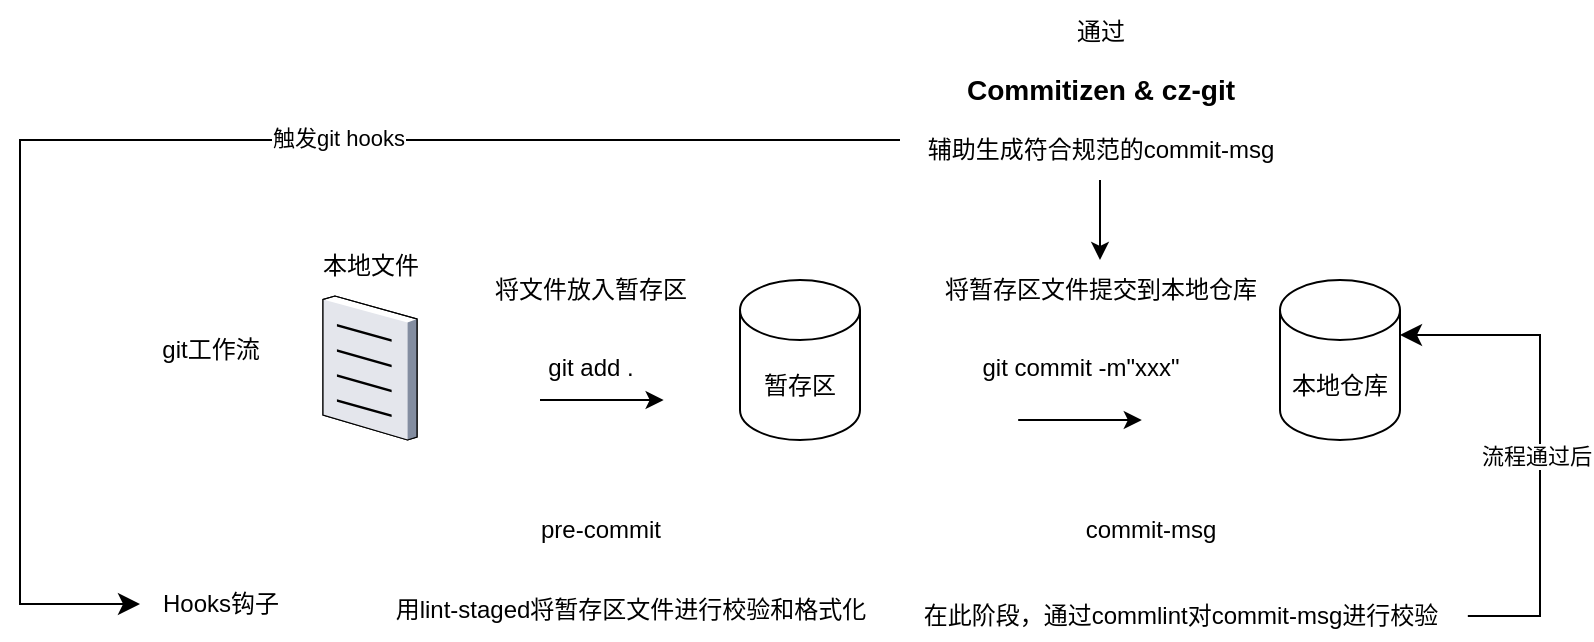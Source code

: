 <mxfile>
    <diagram id="cAuU32fUkcN1DY1V5kym" name="第 1 页">
        <mxGraphModel dx="833" dy="465" grid="1" gridSize="10" guides="1" tooltips="1" connect="1" arrows="1" fold="1" page="1" pageScale="1" pageWidth="827" pageHeight="1169" math="0" shadow="0">
            <root>
                <mxCell id="0"/>
                <mxCell id="1" parent="0"/>
                <mxCell id="5" value="将文件放入暂存区" style="text;html=1;align=center;verticalAlign=middle;resizable=0;points=[];autosize=1;strokeColor=none;fillColor=none;" vertex="1" parent="1">
                    <mxGeometry x="235" y="200" width="120" height="30" as="geometry"/>
                </mxCell>
                <mxCell id="6" value="暂存区" style="shape=cylinder3;whiteSpace=wrap;html=1;boundedLbl=1;backgroundOutline=1;size=15;" vertex="1" parent="1">
                    <mxGeometry x="370" y="210" width="60" height="80" as="geometry"/>
                </mxCell>
                <mxCell id="13" value="本地仓库" style="shape=cylinder3;whiteSpace=wrap;html=1;boundedLbl=1;backgroundOutline=1;size=15;" vertex="1" parent="1">
                    <mxGeometry x="640" y="210" width="60" height="80" as="geometry"/>
                </mxCell>
                <mxCell id="15" value="" style="verticalLabelPosition=bottom;sketch=0;aspect=fixed;html=1;verticalAlign=top;strokeColor=none;align=center;outlineConnect=0;shape=mxgraph.citrix.document;" vertex="1" parent="1">
                    <mxGeometry x="161.5" y="218" width="47" height="72" as="geometry"/>
                </mxCell>
                <mxCell id="16" value="本地文件" style="text;html=1;align=center;verticalAlign=middle;resizable=0;points=[];autosize=1;strokeColor=none;fillColor=none;" vertex="1" parent="1">
                    <mxGeometry x="150" y="188" width="70" height="30" as="geometry"/>
                </mxCell>
                <mxCell id="18" value="&lt;span style=&quot;&quot;&gt;git add .&lt;/span&gt;" style="text;html=1;align=center;verticalAlign=middle;resizable=0;points=[];autosize=1;strokeColor=none;fillColor=none;" vertex="1" parent="1">
                    <mxGeometry x="260" y="239" width="70" height="30" as="geometry"/>
                </mxCell>
                <mxCell id="20" value="&lt;span style=&quot;&quot;&gt;git commit -m&quot;xxx&quot;&lt;/span&gt;" style="text;html=1;align=center;verticalAlign=middle;resizable=0;points=[];autosize=1;strokeColor=none;fillColor=none;" vertex="1" parent="1">
                    <mxGeometry x="480" y="239" width="120" height="30" as="geometry"/>
                </mxCell>
                <mxCell id="21" value="将暂存区文件提交到本地仓库" style="text;html=1;align=center;verticalAlign=middle;resizable=0;points=[];autosize=1;strokeColor=none;fillColor=none;" vertex="1" parent="1">
                    <mxGeometry x="460" y="200" width="180" height="30" as="geometry"/>
                </mxCell>
                <mxCell id="22" value="" style="endArrow=classic;html=1;entryX=1.026;entryY=1.1;entryDx=0;entryDy=0;entryPerimeter=0;" edge="1" parent="1">
                    <mxGeometry width="50" height="50" relative="1" as="geometry">
                        <mxPoint x="270" y="270" as="sourcePoint"/>
                        <mxPoint x="331.82" y="270" as="targetPoint"/>
                    </mxGeometry>
                </mxCell>
                <mxCell id="23" value="" style="endArrow=classic;html=1;entryX=1.026;entryY=1.1;entryDx=0;entryDy=0;entryPerimeter=0;" edge="1" parent="1">
                    <mxGeometry width="50" height="50" relative="1" as="geometry">
                        <mxPoint x="509.09" y="280" as="sourcePoint"/>
                        <mxPoint x="570.91" y="280" as="targetPoint"/>
                    </mxGeometry>
                </mxCell>
                <mxCell id="24" value="git工作流" style="text;html=1;align=center;verticalAlign=middle;resizable=0;points=[];autosize=1;strokeColor=none;fillColor=none;" vertex="1" parent="1">
                    <mxGeometry x="70" y="230" width="70" height="30" as="geometry"/>
                </mxCell>
                <mxCell id="25" value="Hooks钩子" style="text;html=1;align=center;verticalAlign=middle;resizable=0;points=[];autosize=1;strokeColor=none;fillColor=none;" vertex="1" parent="1">
                    <mxGeometry x="70" y="357" width="80" height="30" as="geometry"/>
                </mxCell>
                <mxCell id="26" value="&lt;br&gt;用lint-staged将暂存区文件进行校验和格式化" style="text;html=1;align=center;verticalAlign=middle;resizable=0;points=[];autosize=1;strokeColor=none;fillColor=none;" vertex="1" parent="1">
                    <mxGeometry x="185" y="347" width="260" height="40" as="geometry"/>
                </mxCell>
                <mxCell id="27" value="&lt;br&gt;在此阶段，通过commlint对commit-msg进行校验" style="text;html=1;align=center;verticalAlign=middle;resizable=0;points=[];autosize=1;strokeColor=none;fillColor=none;" vertex="1" parent="1">
                    <mxGeometry x="450" y="350" width="280" height="40" as="geometry"/>
                </mxCell>
                <mxCell id="28" value="commit-msg" style="text;html=1;align=center;verticalAlign=middle;resizable=0;points=[];autosize=1;strokeColor=none;fillColor=none;" vertex="1" parent="1">
                    <mxGeometry x="530" y="320" width="90" height="30" as="geometry"/>
                </mxCell>
                <mxCell id="29" value="pre-commit" style="text;html=1;align=center;verticalAlign=middle;resizable=0;points=[];autosize=1;strokeColor=none;fillColor=none;" vertex="1" parent="1">
                    <mxGeometry x="260" y="320" width="80" height="30" as="geometry"/>
                </mxCell>
                <mxCell id="31" value="" style="edgeStyle=none;html=1;" edge="1" parent="1" source="30" target="21">
                    <mxGeometry relative="1" as="geometry"/>
                </mxCell>
                <mxCell id="30" value="通过&lt;div data-docx-has-block-data=&quot;false&quot; data-page-id=&quot;JM7SdMNxuoJBOLxgDQuc47Wgnzm&quot;&gt;&lt;h3 class=&quot;heading-3 ace-line old-record-id-VCQddSRlOo16BUxhZKPcgIu8nqb&quot;&gt;Commitizen &amp;amp; cz-git&lt;/h3&gt;&lt;/div&gt;&lt;span class=&quot;lark-record-clipboard&quot; data-lark-record-format=&quot;docx/text&quot; data-lark-record-data=&quot;{&amp;quot;rootId&amp;quot;:&amp;quot;JM7SdMNxuoJBOLxgDQuc47Wgnzm&amp;quot;,&amp;quot;text&amp;quot;:{&amp;quot;initialAttributedTexts&amp;quot;:{&amp;quot;text&amp;quot;:{&amp;quot;0&amp;quot;:&amp;quot;Commitizen &amp;amp; cz-git&amp;quot;},&amp;quot;attribs&amp;quot;:{&amp;quot;0&amp;quot;:&amp;quot;*0+j&amp;quot;}},&amp;quot;apool&amp;quot;:{&amp;quot;numToAttrib&amp;quot;:{&amp;quot;0&amp;quot;:[&amp;quot;author&amp;quot;,&amp;quot;7291496556518342658&amp;quot;]},&amp;quot;nextNum&amp;quot;:1}},&amp;quot;type&amp;quot;:&amp;quot;heading3&amp;quot;,&amp;quot;referenceRecordMap&amp;quot;:{},&amp;quot;extra&amp;quot;:{&amp;quot;mention_page_title&amp;quot;:{},&amp;quot;external_mention_url&amp;quot;:{}},&amp;quot;isKeepQuoteContainer&amp;quot;:false,&amp;quot;isFromCode&amp;quot;:false,&amp;quot;selection&amp;quot;:[{&amp;quot;id&amp;quot;:51,&amp;quot;type&amp;quot;:&amp;quot;text&amp;quot;,&amp;quot;selection&amp;quot;:{&amp;quot;start&amp;quot;:0,&amp;quot;end&amp;quot;:19},&amp;quot;recordId&amp;quot;:&amp;quot;VCQddSRlOo16BUxhZKPcgIu8nqb&amp;quot;}],&amp;quot;payloadMap&amp;quot;:{},&amp;quot;isCut&amp;quot;:false}&quot;&gt;辅助生成符合规范的commit-msg&lt;/span&gt;" style="text;html=1;align=center;verticalAlign=middle;resizable=0;points=[];autosize=1;strokeColor=none;fillColor=none;" vertex="1" parent="1">
                    <mxGeometry x="450" y="70" width="200" height="90" as="geometry"/>
                </mxCell>
                <mxCell id="32" value="" style="edgeStyle=elbowEdgeStyle;elbow=vertical;endArrow=classic;html=1;curved=0;rounded=0;endSize=8;startSize=8;" edge="1" parent="1" source="30" target="25">
                    <mxGeometry width="50" height="50" relative="1" as="geometry">
                        <mxPoint x="320" y="130" as="sourcePoint"/>
                        <mxPoint x="10" y="390" as="targetPoint"/>
                        <Array as="points">
                            <mxPoint x="10" y="140"/>
                        </Array>
                    </mxGeometry>
                </mxCell>
                <mxCell id="34" value="触发git hooks" style="edgeLabel;html=1;align=center;verticalAlign=middle;resizable=0;points=[];" vertex="1" connectable="0" parent="32">
                    <mxGeometry x="-0.231" y="-1" relative="1" as="geometry">
                        <mxPoint as="offset"/>
                    </mxGeometry>
                </mxCell>
                <mxCell id="35" value="" style="edgeStyle=elbowEdgeStyle;elbow=vertical;endArrow=classic;html=1;curved=0;rounded=0;endSize=8;startSize=8;exitX=1.014;exitY=0.7;exitDx=0;exitDy=0;exitPerimeter=0;entryX=1;entryY=0;entryDx=0;entryDy=27.5;entryPerimeter=0;" edge="1" parent="1" source="27" target="13">
                    <mxGeometry width="50" height="50" relative="1" as="geometry">
                        <mxPoint x="720" y="380" as="sourcePoint"/>
                        <mxPoint x="790" y="210" as="targetPoint"/>
                        <Array as="points">
                            <mxPoint x="770" y="320"/>
                            <mxPoint x="760" y="290"/>
                            <mxPoint x="760" y="270"/>
                            <mxPoint x="800" y="240"/>
                        </Array>
                    </mxGeometry>
                </mxCell>
                <mxCell id="37" value="流程通过后" style="edgeLabel;html=1;align=center;verticalAlign=middle;resizable=0;points=[];" vertex="1" connectable="0" parent="35">
                    <mxGeometry x="-0.055" y="2" relative="1" as="geometry">
                        <mxPoint as="offset"/>
                    </mxGeometry>
                </mxCell>
            </root>
        </mxGraphModel>
    </diagram>
</mxfile>